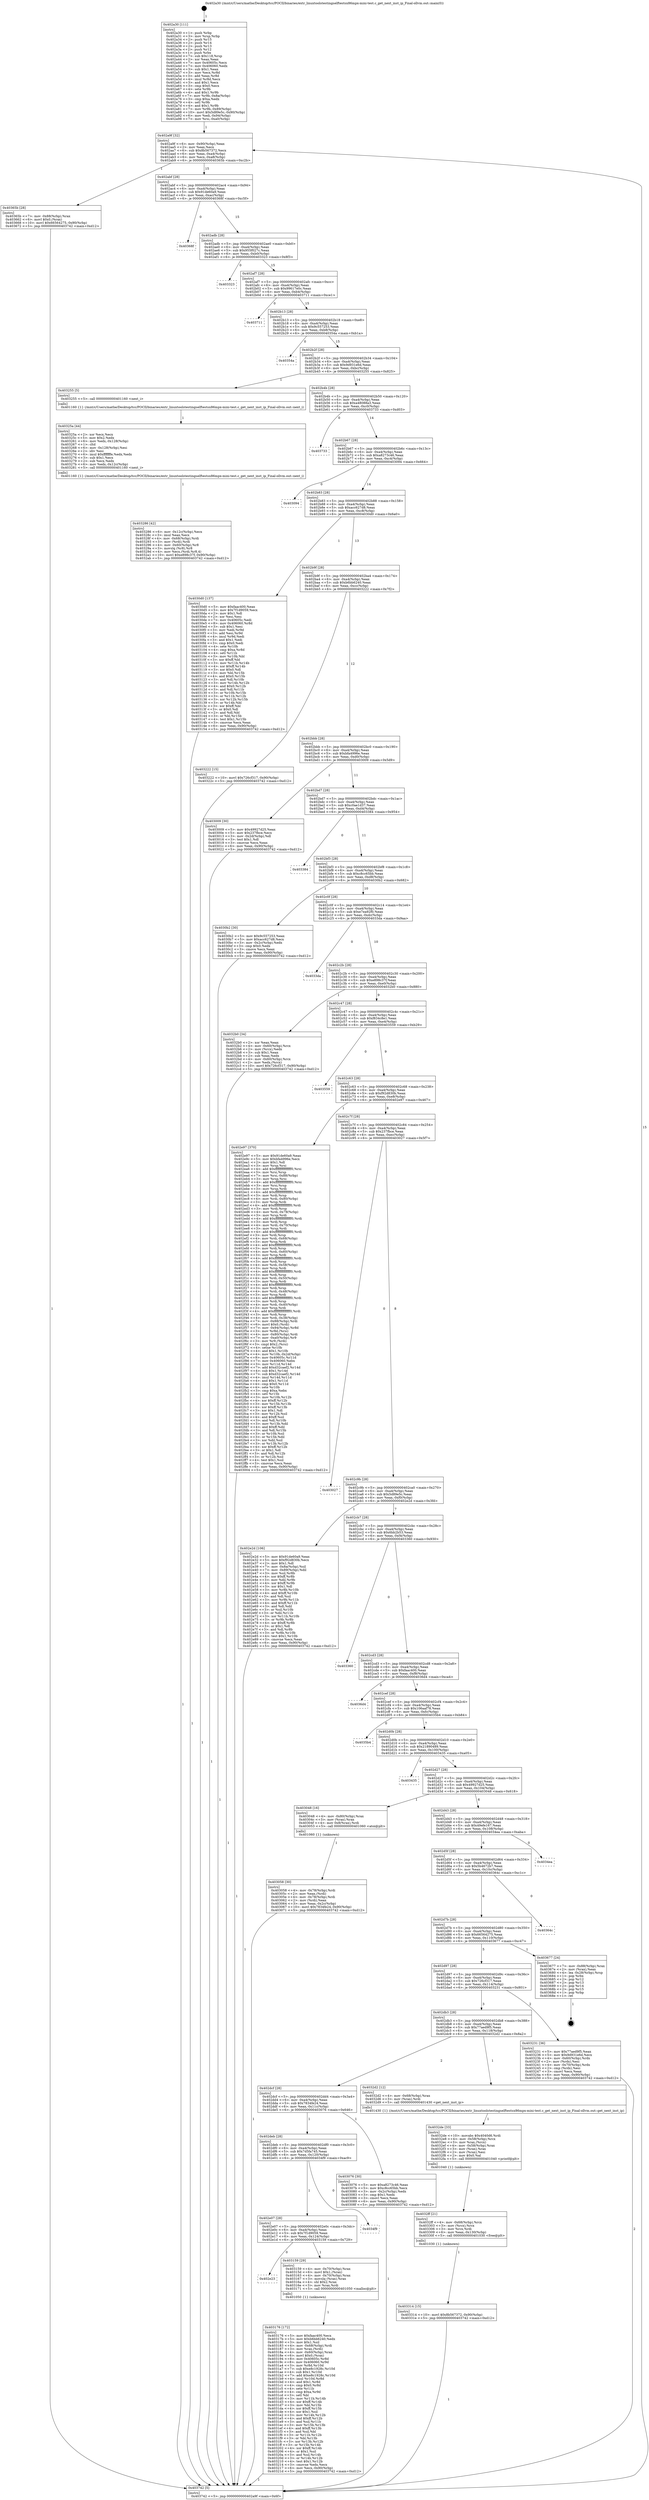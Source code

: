 digraph "0x402a30" {
  label = "0x402a30 (/mnt/c/Users/mathe/Desktop/tcc/POCII/binaries/extr_linuxtoolstestingselftestsx86mpx-mini-test.c_get_next_inst_ip_Final-ollvm.out::main(0))"
  labelloc = "t"
  node[shape=record]

  Entry [label="",width=0.3,height=0.3,shape=circle,fillcolor=black,style=filled]
  "0x402a9f" [label="{
     0x402a9f [32]\l
     | [instrs]\l
     &nbsp;&nbsp;0x402a9f \<+6\>: mov -0x90(%rbp),%eax\l
     &nbsp;&nbsp;0x402aa5 \<+2\>: mov %eax,%ecx\l
     &nbsp;&nbsp;0x402aa7 \<+6\>: sub $0x8b567372,%ecx\l
     &nbsp;&nbsp;0x402aad \<+6\>: mov %eax,-0xa4(%rbp)\l
     &nbsp;&nbsp;0x402ab3 \<+6\>: mov %ecx,-0xa8(%rbp)\l
     &nbsp;&nbsp;0x402ab9 \<+6\>: je 000000000040365b \<main+0xc2b\>\l
  }"]
  "0x40365b" [label="{
     0x40365b [28]\l
     | [instrs]\l
     &nbsp;&nbsp;0x40365b \<+7\>: mov -0x88(%rbp),%rax\l
     &nbsp;&nbsp;0x403662 \<+6\>: movl $0x0,(%rax)\l
     &nbsp;&nbsp;0x403668 \<+10\>: movl $0x66564275,-0x90(%rbp)\l
     &nbsp;&nbsp;0x403672 \<+5\>: jmp 0000000000403742 \<main+0xd12\>\l
  }"]
  "0x402abf" [label="{
     0x402abf [28]\l
     | [instrs]\l
     &nbsp;&nbsp;0x402abf \<+5\>: jmp 0000000000402ac4 \<main+0x94\>\l
     &nbsp;&nbsp;0x402ac4 \<+6\>: mov -0xa4(%rbp),%eax\l
     &nbsp;&nbsp;0x402aca \<+5\>: sub $0x91de60a9,%eax\l
     &nbsp;&nbsp;0x402acf \<+6\>: mov %eax,-0xac(%rbp)\l
     &nbsp;&nbsp;0x402ad5 \<+6\>: je 000000000040368f \<main+0xc5f\>\l
  }"]
  Exit [label="",width=0.3,height=0.3,shape=circle,fillcolor=black,style=filled,peripheries=2]
  "0x40368f" [label="{
     0x40368f\l
  }", style=dashed]
  "0x402adb" [label="{
     0x402adb [28]\l
     | [instrs]\l
     &nbsp;&nbsp;0x402adb \<+5\>: jmp 0000000000402ae0 \<main+0xb0\>\l
     &nbsp;&nbsp;0x402ae0 \<+6\>: mov -0xa4(%rbp),%eax\l
     &nbsp;&nbsp;0x402ae6 \<+5\>: sub $0x955f027c,%eax\l
     &nbsp;&nbsp;0x402aeb \<+6\>: mov %eax,-0xb0(%rbp)\l
     &nbsp;&nbsp;0x402af1 \<+6\>: je 0000000000403323 \<main+0x8f3\>\l
  }"]
  "0x403314" [label="{
     0x403314 [15]\l
     | [instrs]\l
     &nbsp;&nbsp;0x403314 \<+10\>: movl $0x8b567372,-0x90(%rbp)\l
     &nbsp;&nbsp;0x40331e \<+5\>: jmp 0000000000403742 \<main+0xd12\>\l
  }"]
  "0x403323" [label="{
     0x403323\l
  }", style=dashed]
  "0x402af7" [label="{
     0x402af7 [28]\l
     | [instrs]\l
     &nbsp;&nbsp;0x402af7 \<+5\>: jmp 0000000000402afc \<main+0xcc\>\l
     &nbsp;&nbsp;0x402afc \<+6\>: mov -0xa4(%rbp),%eax\l
     &nbsp;&nbsp;0x402b02 \<+5\>: sub $0x99617e0c,%eax\l
     &nbsp;&nbsp;0x402b07 \<+6\>: mov %eax,-0xb4(%rbp)\l
     &nbsp;&nbsp;0x402b0d \<+6\>: je 0000000000403711 \<main+0xce1\>\l
  }"]
  "0x4032ff" [label="{
     0x4032ff [21]\l
     | [instrs]\l
     &nbsp;&nbsp;0x4032ff \<+4\>: mov -0x68(%rbp),%rcx\l
     &nbsp;&nbsp;0x403303 \<+3\>: mov (%rcx),%rcx\l
     &nbsp;&nbsp;0x403306 \<+3\>: mov %rcx,%rdi\l
     &nbsp;&nbsp;0x403309 \<+6\>: mov %eax,-0x130(%rbp)\l
     &nbsp;&nbsp;0x40330f \<+5\>: call 0000000000401030 \<free@plt\>\l
     | [calls]\l
     &nbsp;&nbsp;0x401030 \{1\} (unknown)\l
  }"]
  "0x403711" [label="{
     0x403711\l
  }", style=dashed]
  "0x402b13" [label="{
     0x402b13 [28]\l
     | [instrs]\l
     &nbsp;&nbsp;0x402b13 \<+5\>: jmp 0000000000402b18 \<main+0xe8\>\l
     &nbsp;&nbsp;0x402b18 \<+6\>: mov -0xa4(%rbp),%eax\l
     &nbsp;&nbsp;0x402b1e \<+5\>: sub $0x9c557253,%eax\l
     &nbsp;&nbsp;0x402b23 \<+6\>: mov %eax,-0xb8(%rbp)\l
     &nbsp;&nbsp;0x402b29 \<+6\>: je 000000000040354a \<main+0xb1a\>\l
  }"]
  "0x4032de" [label="{
     0x4032de [33]\l
     | [instrs]\l
     &nbsp;&nbsp;0x4032de \<+10\>: movabs $0x4040d6,%rdi\l
     &nbsp;&nbsp;0x4032e8 \<+4\>: mov -0x58(%rbp),%rcx\l
     &nbsp;&nbsp;0x4032ec \<+3\>: mov %rax,(%rcx)\l
     &nbsp;&nbsp;0x4032ef \<+4\>: mov -0x58(%rbp),%rax\l
     &nbsp;&nbsp;0x4032f3 \<+3\>: mov (%rax),%rax\l
     &nbsp;&nbsp;0x4032f6 \<+2\>: mov (%rax),%esi\l
     &nbsp;&nbsp;0x4032f8 \<+2\>: mov $0x0,%al\l
     &nbsp;&nbsp;0x4032fa \<+5\>: call 0000000000401040 \<printf@plt\>\l
     | [calls]\l
     &nbsp;&nbsp;0x401040 \{1\} (unknown)\l
  }"]
  "0x40354a" [label="{
     0x40354a\l
  }", style=dashed]
  "0x402b2f" [label="{
     0x402b2f [28]\l
     | [instrs]\l
     &nbsp;&nbsp;0x402b2f \<+5\>: jmp 0000000000402b34 \<main+0x104\>\l
     &nbsp;&nbsp;0x402b34 \<+6\>: mov -0xa4(%rbp),%eax\l
     &nbsp;&nbsp;0x402b3a \<+5\>: sub $0x9d931e6d,%eax\l
     &nbsp;&nbsp;0x402b3f \<+6\>: mov %eax,-0xbc(%rbp)\l
     &nbsp;&nbsp;0x402b45 \<+6\>: je 0000000000403255 \<main+0x825\>\l
  }"]
  "0x403286" [label="{
     0x403286 [42]\l
     | [instrs]\l
     &nbsp;&nbsp;0x403286 \<+6\>: mov -0x12c(%rbp),%ecx\l
     &nbsp;&nbsp;0x40328c \<+3\>: imul %eax,%ecx\l
     &nbsp;&nbsp;0x40328f \<+4\>: mov -0x68(%rbp),%rdi\l
     &nbsp;&nbsp;0x403293 \<+3\>: mov (%rdi),%rdi\l
     &nbsp;&nbsp;0x403296 \<+4\>: mov -0x60(%rbp),%r8\l
     &nbsp;&nbsp;0x40329a \<+3\>: movslq (%r8),%r8\l
     &nbsp;&nbsp;0x40329d \<+4\>: mov %ecx,(%rdi,%r8,4)\l
     &nbsp;&nbsp;0x4032a1 \<+10\>: movl $0xe898c37f,-0x90(%rbp)\l
     &nbsp;&nbsp;0x4032ab \<+5\>: jmp 0000000000403742 \<main+0xd12\>\l
  }"]
  "0x403255" [label="{
     0x403255 [5]\l
     | [instrs]\l
     &nbsp;&nbsp;0x403255 \<+5\>: call 0000000000401160 \<next_i\>\l
     | [calls]\l
     &nbsp;&nbsp;0x401160 \{1\} (/mnt/c/Users/mathe/Desktop/tcc/POCII/binaries/extr_linuxtoolstestingselftestsx86mpx-mini-test.c_get_next_inst_ip_Final-ollvm.out::next_i)\l
  }"]
  "0x402b4b" [label="{
     0x402b4b [28]\l
     | [instrs]\l
     &nbsp;&nbsp;0x402b4b \<+5\>: jmp 0000000000402b50 \<main+0x120\>\l
     &nbsp;&nbsp;0x402b50 \<+6\>: mov -0xa4(%rbp),%eax\l
     &nbsp;&nbsp;0x402b56 \<+5\>: sub $0xa48088a3,%eax\l
     &nbsp;&nbsp;0x402b5b \<+6\>: mov %eax,-0xc0(%rbp)\l
     &nbsp;&nbsp;0x402b61 \<+6\>: je 0000000000403733 \<main+0xd03\>\l
  }"]
  "0x40325a" [label="{
     0x40325a [44]\l
     | [instrs]\l
     &nbsp;&nbsp;0x40325a \<+2\>: xor %ecx,%ecx\l
     &nbsp;&nbsp;0x40325c \<+5\>: mov $0x2,%edx\l
     &nbsp;&nbsp;0x403261 \<+6\>: mov %edx,-0x128(%rbp)\l
     &nbsp;&nbsp;0x403267 \<+1\>: cltd\l
     &nbsp;&nbsp;0x403268 \<+6\>: mov -0x128(%rbp),%esi\l
     &nbsp;&nbsp;0x40326e \<+2\>: idiv %esi\l
     &nbsp;&nbsp;0x403270 \<+6\>: imul $0xfffffffe,%edx,%edx\l
     &nbsp;&nbsp;0x403276 \<+3\>: sub $0x1,%ecx\l
     &nbsp;&nbsp;0x403279 \<+2\>: sub %ecx,%edx\l
     &nbsp;&nbsp;0x40327b \<+6\>: mov %edx,-0x12c(%rbp)\l
     &nbsp;&nbsp;0x403281 \<+5\>: call 0000000000401160 \<next_i\>\l
     | [calls]\l
     &nbsp;&nbsp;0x401160 \{1\} (/mnt/c/Users/mathe/Desktop/tcc/POCII/binaries/extr_linuxtoolstestingselftestsx86mpx-mini-test.c_get_next_inst_ip_Final-ollvm.out::next_i)\l
  }"]
  "0x403733" [label="{
     0x403733\l
  }", style=dashed]
  "0x402b67" [label="{
     0x402b67 [28]\l
     | [instrs]\l
     &nbsp;&nbsp;0x402b67 \<+5\>: jmp 0000000000402b6c \<main+0x13c\>\l
     &nbsp;&nbsp;0x402b6c \<+6\>: mov -0xa4(%rbp),%eax\l
     &nbsp;&nbsp;0x402b72 \<+5\>: sub $0xa8273c46,%eax\l
     &nbsp;&nbsp;0x402b77 \<+6\>: mov %eax,-0xc4(%rbp)\l
     &nbsp;&nbsp;0x402b7d \<+6\>: je 0000000000403094 \<main+0x664\>\l
  }"]
  "0x403176" [label="{
     0x403176 [172]\l
     | [instrs]\l
     &nbsp;&nbsp;0x403176 \<+5\>: mov $0xfaac400,%ecx\l
     &nbsp;&nbsp;0x40317b \<+5\>: mov $0xb6bb6240,%edx\l
     &nbsp;&nbsp;0x403180 \<+3\>: mov $0x1,%sil\l
     &nbsp;&nbsp;0x403183 \<+4\>: mov -0x68(%rbp),%rdi\l
     &nbsp;&nbsp;0x403187 \<+3\>: mov %rax,(%rdi)\l
     &nbsp;&nbsp;0x40318a \<+4\>: mov -0x60(%rbp),%rax\l
     &nbsp;&nbsp;0x40318e \<+6\>: movl $0x0,(%rax)\l
     &nbsp;&nbsp;0x403194 \<+8\>: mov 0x40605c,%r8d\l
     &nbsp;&nbsp;0x40319c \<+8\>: mov 0x406060,%r9d\l
     &nbsp;&nbsp;0x4031a4 \<+3\>: mov %r8d,%r10d\l
     &nbsp;&nbsp;0x4031a7 \<+7\>: sub $0xe8c1928c,%r10d\l
     &nbsp;&nbsp;0x4031ae \<+4\>: sub $0x1,%r10d\l
     &nbsp;&nbsp;0x4031b2 \<+7\>: add $0xe8c1928c,%r10d\l
     &nbsp;&nbsp;0x4031b9 \<+4\>: imul %r10d,%r8d\l
     &nbsp;&nbsp;0x4031bd \<+4\>: and $0x1,%r8d\l
     &nbsp;&nbsp;0x4031c1 \<+4\>: cmp $0x0,%r8d\l
     &nbsp;&nbsp;0x4031c5 \<+4\>: sete %r11b\l
     &nbsp;&nbsp;0x4031c9 \<+4\>: cmp $0xa,%r9d\l
     &nbsp;&nbsp;0x4031cd \<+3\>: setl %bl\l
     &nbsp;&nbsp;0x4031d0 \<+3\>: mov %r11b,%r14b\l
     &nbsp;&nbsp;0x4031d3 \<+4\>: xor $0xff,%r14b\l
     &nbsp;&nbsp;0x4031d7 \<+3\>: mov %bl,%r15b\l
     &nbsp;&nbsp;0x4031da \<+4\>: xor $0xff,%r15b\l
     &nbsp;&nbsp;0x4031de \<+4\>: xor $0x1,%sil\l
     &nbsp;&nbsp;0x4031e2 \<+3\>: mov %r14b,%r12b\l
     &nbsp;&nbsp;0x4031e5 \<+4\>: and $0xff,%r12b\l
     &nbsp;&nbsp;0x4031e9 \<+3\>: and %sil,%r11b\l
     &nbsp;&nbsp;0x4031ec \<+3\>: mov %r15b,%r13b\l
     &nbsp;&nbsp;0x4031ef \<+4\>: and $0xff,%r13b\l
     &nbsp;&nbsp;0x4031f3 \<+3\>: and %sil,%bl\l
     &nbsp;&nbsp;0x4031f6 \<+3\>: or %r11b,%r12b\l
     &nbsp;&nbsp;0x4031f9 \<+3\>: or %bl,%r13b\l
     &nbsp;&nbsp;0x4031fc \<+3\>: xor %r13b,%r12b\l
     &nbsp;&nbsp;0x4031ff \<+3\>: or %r15b,%r14b\l
     &nbsp;&nbsp;0x403202 \<+4\>: xor $0xff,%r14b\l
     &nbsp;&nbsp;0x403206 \<+4\>: or $0x1,%sil\l
     &nbsp;&nbsp;0x40320a \<+3\>: and %sil,%r14b\l
     &nbsp;&nbsp;0x40320d \<+3\>: or %r14b,%r12b\l
     &nbsp;&nbsp;0x403210 \<+4\>: test $0x1,%r12b\l
     &nbsp;&nbsp;0x403214 \<+3\>: cmovne %edx,%ecx\l
     &nbsp;&nbsp;0x403217 \<+6\>: mov %ecx,-0x90(%rbp)\l
     &nbsp;&nbsp;0x40321d \<+5\>: jmp 0000000000403742 \<main+0xd12\>\l
  }"]
  "0x403094" [label="{
     0x403094\l
  }", style=dashed]
  "0x402b83" [label="{
     0x402b83 [28]\l
     | [instrs]\l
     &nbsp;&nbsp;0x402b83 \<+5\>: jmp 0000000000402b88 \<main+0x158\>\l
     &nbsp;&nbsp;0x402b88 \<+6\>: mov -0xa4(%rbp),%eax\l
     &nbsp;&nbsp;0x402b8e \<+5\>: sub $0xacc627d8,%eax\l
     &nbsp;&nbsp;0x402b93 \<+6\>: mov %eax,-0xc8(%rbp)\l
     &nbsp;&nbsp;0x402b99 \<+6\>: je 00000000004030d0 \<main+0x6a0\>\l
  }"]
  "0x402e23" [label="{
     0x402e23\l
  }", style=dashed]
  "0x4030d0" [label="{
     0x4030d0 [137]\l
     | [instrs]\l
     &nbsp;&nbsp;0x4030d0 \<+5\>: mov $0xfaac400,%eax\l
     &nbsp;&nbsp;0x4030d5 \<+5\>: mov $0x7f1d9059,%ecx\l
     &nbsp;&nbsp;0x4030da \<+2\>: mov $0x1,%dl\l
     &nbsp;&nbsp;0x4030dc \<+2\>: xor %esi,%esi\l
     &nbsp;&nbsp;0x4030de \<+7\>: mov 0x40605c,%edi\l
     &nbsp;&nbsp;0x4030e5 \<+8\>: mov 0x406060,%r8d\l
     &nbsp;&nbsp;0x4030ed \<+3\>: sub $0x1,%esi\l
     &nbsp;&nbsp;0x4030f0 \<+3\>: mov %edi,%r9d\l
     &nbsp;&nbsp;0x4030f3 \<+3\>: add %esi,%r9d\l
     &nbsp;&nbsp;0x4030f6 \<+4\>: imul %r9d,%edi\l
     &nbsp;&nbsp;0x4030fa \<+3\>: and $0x1,%edi\l
     &nbsp;&nbsp;0x4030fd \<+3\>: cmp $0x0,%edi\l
     &nbsp;&nbsp;0x403100 \<+4\>: sete %r10b\l
     &nbsp;&nbsp;0x403104 \<+4\>: cmp $0xa,%r8d\l
     &nbsp;&nbsp;0x403108 \<+4\>: setl %r11b\l
     &nbsp;&nbsp;0x40310c \<+3\>: mov %r10b,%bl\l
     &nbsp;&nbsp;0x40310f \<+3\>: xor $0xff,%bl\l
     &nbsp;&nbsp;0x403112 \<+3\>: mov %r11b,%r14b\l
     &nbsp;&nbsp;0x403115 \<+4\>: xor $0xff,%r14b\l
     &nbsp;&nbsp;0x403119 \<+3\>: xor $0x0,%dl\l
     &nbsp;&nbsp;0x40311c \<+3\>: mov %bl,%r15b\l
     &nbsp;&nbsp;0x40311f \<+4\>: and $0x0,%r15b\l
     &nbsp;&nbsp;0x403123 \<+3\>: and %dl,%r10b\l
     &nbsp;&nbsp;0x403126 \<+3\>: mov %r14b,%r12b\l
     &nbsp;&nbsp;0x403129 \<+4\>: and $0x0,%r12b\l
     &nbsp;&nbsp;0x40312d \<+3\>: and %dl,%r11b\l
     &nbsp;&nbsp;0x403130 \<+3\>: or %r10b,%r15b\l
     &nbsp;&nbsp;0x403133 \<+3\>: or %r11b,%r12b\l
     &nbsp;&nbsp;0x403136 \<+3\>: xor %r12b,%r15b\l
     &nbsp;&nbsp;0x403139 \<+3\>: or %r14b,%bl\l
     &nbsp;&nbsp;0x40313c \<+3\>: xor $0xff,%bl\l
     &nbsp;&nbsp;0x40313f \<+3\>: or $0x0,%dl\l
     &nbsp;&nbsp;0x403142 \<+2\>: and %dl,%bl\l
     &nbsp;&nbsp;0x403144 \<+3\>: or %bl,%r15b\l
     &nbsp;&nbsp;0x403147 \<+4\>: test $0x1,%r15b\l
     &nbsp;&nbsp;0x40314b \<+3\>: cmovne %ecx,%eax\l
     &nbsp;&nbsp;0x40314e \<+6\>: mov %eax,-0x90(%rbp)\l
     &nbsp;&nbsp;0x403154 \<+5\>: jmp 0000000000403742 \<main+0xd12\>\l
  }"]
  "0x402b9f" [label="{
     0x402b9f [28]\l
     | [instrs]\l
     &nbsp;&nbsp;0x402b9f \<+5\>: jmp 0000000000402ba4 \<main+0x174\>\l
     &nbsp;&nbsp;0x402ba4 \<+6\>: mov -0xa4(%rbp),%eax\l
     &nbsp;&nbsp;0x402baa \<+5\>: sub $0xb6bb6240,%eax\l
     &nbsp;&nbsp;0x402baf \<+6\>: mov %eax,-0xcc(%rbp)\l
     &nbsp;&nbsp;0x402bb5 \<+6\>: je 0000000000403222 \<main+0x7f2\>\l
  }"]
  "0x403159" [label="{
     0x403159 [29]\l
     | [instrs]\l
     &nbsp;&nbsp;0x403159 \<+4\>: mov -0x70(%rbp),%rax\l
     &nbsp;&nbsp;0x40315d \<+6\>: movl $0x1,(%rax)\l
     &nbsp;&nbsp;0x403163 \<+4\>: mov -0x70(%rbp),%rax\l
     &nbsp;&nbsp;0x403167 \<+3\>: movslq (%rax),%rax\l
     &nbsp;&nbsp;0x40316a \<+4\>: shl $0x2,%rax\l
     &nbsp;&nbsp;0x40316e \<+3\>: mov %rax,%rdi\l
     &nbsp;&nbsp;0x403171 \<+5\>: call 0000000000401050 \<malloc@plt\>\l
     | [calls]\l
     &nbsp;&nbsp;0x401050 \{1\} (unknown)\l
  }"]
  "0x403222" [label="{
     0x403222 [15]\l
     | [instrs]\l
     &nbsp;&nbsp;0x403222 \<+10\>: movl $0x726cf317,-0x90(%rbp)\l
     &nbsp;&nbsp;0x40322c \<+5\>: jmp 0000000000403742 \<main+0xd12\>\l
  }"]
  "0x402bbb" [label="{
     0x402bbb [28]\l
     | [instrs]\l
     &nbsp;&nbsp;0x402bbb \<+5\>: jmp 0000000000402bc0 \<main+0x190\>\l
     &nbsp;&nbsp;0x402bc0 \<+6\>: mov -0xa4(%rbp),%eax\l
     &nbsp;&nbsp;0x402bc6 \<+5\>: sub $0xbfa4996e,%eax\l
     &nbsp;&nbsp;0x402bcb \<+6\>: mov %eax,-0xd0(%rbp)\l
     &nbsp;&nbsp;0x402bd1 \<+6\>: je 0000000000403009 \<main+0x5d9\>\l
  }"]
  "0x402e07" [label="{
     0x402e07 [28]\l
     | [instrs]\l
     &nbsp;&nbsp;0x402e07 \<+5\>: jmp 0000000000402e0c \<main+0x3dc\>\l
     &nbsp;&nbsp;0x402e0c \<+6\>: mov -0xa4(%rbp),%eax\l
     &nbsp;&nbsp;0x402e12 \<+5\>: sub $0x7f1d9059,%eax\l
     &nbsp;&nbsp;0x402e17 \<+6\>: mov %eax,-0x124(%rbp)\l
     &nbsp;&nbsp;0x402e1d \<+6\>: je 0000000000403159 \<main+0x729\>\l
  }"]
  "0x403009" [label="{
     0x403009 [30]\l
     | [instrs]\l
     &nbsp;&nbsp;0x403009 \<+5\>: mov $0x49927d25,%eax\l
     &nbsp;&nbsp;0x40300e \<+5\>: mov $0x237fbce,%ecx\l
     &nbsp;&nbsp;0x403013 \<+3\>: mov -0x2d(%rbp),%dl\l
     &nbsp;&nbsp;0x403016 \<+3\>: test $0x1,%dl\l
     &nbsp;&nbsp;0x403019 \<+3\>: cmovne %ecx,%eax\l
     &nbsp;&nbsp;0x40301c \<+6\>: mov %eax,-0x90(%rbp)\l
     &nbsp;&nbsp;0x403022 \<+5\>: jmp 0000000000403742 \<main+0xd12\>\l
  }"]
  "0x402bd7" [label="{
     0x402bd7 [28]\l
     | [instrs]\l
     &nbsp;&nbsp;0x402bd7 \<+5\>: jmp 0000000000402bdc \<main+0x1ac\>\l
     &nbsp;&nbsp;0x402bdc \<+6\>: mov -0xa4(%rbp),%eax\l
     &nbsp;&nbsp;0x402be2 \<+5\>: sub $0xc0ae1d37,%eax\l
     &nbsp;&nbsp;0x402be7 \<+6\>: mov %eax,-0xd4(%rbp)\l
     &nbsp;&nbsp;0x402bed \<+6\>: je 0000000000403384 \<main+0x954\>\l
  }"]
  "0x4034f9" [label="{
     0x4034f9\l
  }", style=dashed]
  "0x403384" [label="{
     0x403384\l
  }", style=dashed]
  "0x402bf3" [label="{
     0x402bf3 [28]\l
     | [instrs]\l
     &nbsp;&nbsp;0x402bf3 \<+5\>: jmp 0000000000402bf8 \<main+0x1c8\>\l
     &nbsp;&nbsp;0x402bf8 \<+6\>: mov -0xa4(%rbp),%eax\l
     &nbsp;&nbsp;0x402bfe \<+5\>: sub $0xc8cc65bb,%eax\l
     &nbsp;&nbsp;0x402c03 \<+6\>: mov %eax,-0xd8(%rbp)\l
     &nbsp;&nbsp;0x402c09 \<+6\>: je 00000000004030b2 \<main+0x682\>\l
  }"]
  "0x402deb" [label="{
     0x402deb [28]\l
     | [instrs]\l
     &nbsp;&nbsp;0x402deb \<+5\>: jmp 0000000000402df0 \<main+0x3c0\>\l
     &nbsp;&nbsp;0x402df0 \<+6\>: mov -0xa4(%rbp),%eax\l
     &nbsp;&nbsp;0x402df6 \<+5\>: sub $0x7d5fa745,%eax\l
     &nbsp;&nbsp;0x402dfb \<+6\>: mov %eax,-0x120(%rbp)\l
     &nbsp;&nbsp;0x402e01 \<+6\>: je 00000000004034f9 \<main+0xac9\>\l
  }"]
  "0x4030b2" [label="{
     0x4030b2 [30]\l
     | [instrs]\l
     &nbsp;&nbsp;0x4030b2 \<+5\>: mov $0x9c557253,%eax\l
     &nbsp;&nbsp;0x4030b7 \<+5\>: mov $0xacc627d8,%ecx\l
     &nbsp;&nbsp;0x4030bc \<+3\>: mov -0x2c(%rbp),%edx\l
     &nbsp;&nbsp;0x4030bf \<+3\>: cmp $0x0,%edx\l
     &nbsp;&nbsp;0x4030c2 \<+3\>: cmove %ecx,%eax\l
     &nbsp;&nbsp;0x4030c5 \<+6\>: mov %eax,-0x90(%rbp)\l
     &nbsp;&nbsp;0x4030cb \<+5\>: jmp 0000000000403742 \<main+0xd12\>\l
  }"]
  "0x402c0f" [label="{
     0x402c0f [28]\l
     | [instrs]\l
     &nbsp;&nbsp;0x402c0f \<+5\>: jmp 0000000000402c14 \<main+0x1e4\>\l
     &nbsp;&nbsp;0x402c14 \<+6\>: mov -0xa4(%rbp),%eax\l
     &nbsp;&nbsp;0x402c1a \<+5\>: sub $0xe7ea92f0,%eax\l
     &nbsp;&nbsp;0x402c1f \<+6\>: mov %eax,-0xdc(%rbp)\l
     &nbsp;&nbsp;0x402c25 \<+6\>: je 00000000004033da \<main+0x9aa\>\l
  }"]
  "0x403076" [label="{
     0x403076 [30]\l
     | [instrs]\l
     &nbsp;&nbsp;0x403076 \<+5\>: mov $0xa8273c46,%eax\l
     &nbsp;&nbsp;0x40307b \<+5\>: mov $0xc8cc65bb,%ecx\l
     &nbsp;&nbsp;0x403080 \<+3\>: mov -0x2c(%rbp),%edx\l
     &nbsp;&nbsp;0x403083 \<+3\>: cmp $0x1,%edx\l
     &nbsp;&nbsp;0x403086 \<+3\>: cmovl %ecx,%eax\l
     &nbsp;&nbsp;0x403089 \<+6\>: mov %eax,-0x90(%rbp)\l
     &nbsp;&nbsp;0x40308f \<+5\>: jmp 0000000000403742 \<main+0xd12\>\l
  }"]
  "0x4033da" [label="{
     0x4033da\l
  }", style=dashed]
  "0x402c2b" [label="{
     0x402c2b [28]\l
     | [instrs]\l
     &nbsp;&nbsp;0x402c2b \<+5\>: jmp 0000000000402c30 \<main+0x200\>\l
     &nbsp;&nbsp;0x402c30 \<+6\>: mov -0xa4(%rbp),%eax\l
     &nbsp;&nbsp;0x402c36 \<+5\>: sub $0xe898c37f,%eax\l
     &nbsp;&nbsp;0x402c3b \<+6\>: mov %eax,-0xe0(%rbp)\l
     &nbsp;&nbsp;0x402c41 \<+6\>: je 00000000004032b0 \<main+0x880\>\l
  }"]
  "0x402dcf" [label="{
     0x402dcf [28]\l
     | [instrs]\l
     &nbsp;&nbsp;0x402dcf \<+5\>: jmp 0000000000402dd4 \<main+0x3a4\>\l
     &nbsp;&nbsp;0x402dd4 \<+6\>: mov -0xa4(%rbp),%eax\l
     &nbsp;&nbsp;0x402dda \<+5\>: sub $0x7834fe24,%eax\l
     &nbsp;&nbsp;0x402ddf \<+6\>: mov %eax,-0x11c(%rbp)\l
     &nbsp;&nbsp;0x402de5 \<+6\>: je 0000000000403076 \<main+0x646\>\l
  }"]
  "0x4032b0" [label="{
     0x4032b0 [34]\l
     | [instrs]\l
     &nbsp;&nbsp;0x4032b0 \<+2\>: xor %eax,%eax\l
     &nbsp;&nbsp;0x4032b2 \<+4\>: mov -0x60(%rbp),%rcx\l
     &nbsp;&nbsp;0x4032b6 \<+2\>: mov (%rcx),%edx\l
     &nbsp;&nbsp;0x4032b8 \<+3\>: sub $0x1,%eax\l
     &nbsp;&nbsp;0x4032bb \<+2\>: sub %eax,%edx\l
     &nbsp;&nbsp;0x4032bd \<+4\>: mov -0x60(%rbp),%rcx\l
     &nbsp;&nbsp;0x4032c1 \<+2\>: mov %edx,(%rcx)\l
     &nbsp;&nbsp;0x4032c3 \<+10\>: movl $0x726cf317,-0x90(%rbp)\l
     &nbsp;&nbsp;0x4032cd \<+5\>: jmp 0000000000403742 \<main+0xd12\>\l
  }"]
  "0x402c47" [label="{
     0x402c47 [28]\l
     | [instrs]\l
     &nbsp;&nbsp;0x402c47 \<+5\>: jmp 0000000000402c4c \<main+0x21c\>\l
     &nbsp;&nbsp;0x402c4c \<+6\>: mov -0xa4(%rbp),%eax\l
     &nbsp;&nbsp;0x402c52 \<+5\>: sub $0xf834c8e1,%eax\l
     &nbsp;&nbsp;0x402c57 \<+6\>: mov %eax,-0xe4(%rbp)\l
     &nbsp;&nbsp;0x402c5d \<+6\>: je 0000000000403559 \<main+0xb29\>\l
  }"]
  "0x4032d2" [label="{
     0x4032d2 [12]\l
     | [instrs]\l
     &nbsp;&nbsp;0x4032d2 \<+4\>: mov -0x68(%rbp),%rax\l
     &nbsp;&nbsp;0x4032d6 \<+3\>: mov (%rax),%rdi\l
     &nbsp;&nbsp;0x4032d9 \<+5\>: call 0000000000401430 \<get_next_inst_ip\>\l
     | [calls]\l
     &nbsp;&nbsp;0x401430 \{1\} (/mnt/c/Users/mathe/Desktop/tcc/POCII/binaries/extr_linuxtoolstestingselftestsx86mpx-mini-test.c_get_next_inst_ip_Final-ollvm.out::get_next_inst_ip)\l
  }"]
  "0x403559" [label="{
     0x403559\l
  }", style=dashed]
  "0x402c63" [label="{
     0x402c63 [28]\l
     | [instrs]\l
     &nbsp;&nbsp;0x402c63 \<+5\>: jmp 0000000000402c68 \<main+0x238\>\l
     &nbsp;&nbsp;0x402c68 \<+6\>: mov -0xa4(%rbp),%eax\l
     &nbsp;&nbsp;0x402c6e \<+5\>: sub $0xf92d830b,%eax\l
     &nbsp;&nbsp;0x402c73 \<+6\>: mov %eax,-0xe8(%rbp)\l
     &nbsp;&nbsp;0x402c79 \<+6\>: je 0000000000402e97 \<main+0x467\>\l
  }"]
  "0x402db3" [label="{
     0x402db3 [28]\l
     | [instrs]\l
     &nbsp;&nbsp;0x402db3 \<+5\>: jmp 0000000000402db8 \<main+0x388\>\l
     &nbsp;&nbsp;0x402db8 \<+6\>: mov -0xa4(%rbp),%eax\l
     &nbsp;&nbsp;0x402dbe \<+5\>: sub $0x77aed9f5,%eax\l
     &nbsp;&nbsp;0x402dc3 \<+6\>: mov %eax,-0x118(%rbp)\l
     &nbsp;&nbsp;0x402dc9 \<+6\>: je 00000000004032d2 \<main+0x8a2\>\l
  }"]
  "0x402e97" [label="{
     0x402e97 [370]\l
     | [instrs]\l
     &nbsp;&nbsp;0x402e97 \<+5\>: mov $0x91de60a9,%eax\l
     &nbsp;&nbsp;0x402e9c \<+5\>: mov $0xbfa4996e,%ecx\l
     &nbsp;&nbsp;0x402ea1 \<+2\>: mov $0x1,%dl\l
     &nbsp;&nbsp;0x402ea3 \<+3\>: mov %rsp,%rsi\l
     &nbsp;&nbsp;0x402ea6 \<+4\>: add $0xfffffffffffffff0,%rsi\l
     &nbsp;&nbsp;0x402eaa \<+3\>: mov %rsi,%rsp\l
     &nbsp;&nbsp;0x402ead \<+7\>: mov %rsi,-0x88(%rbp)\l
     &nbsp;&nbsp;0x402eb4 \<+3\>: mov %rsp,%rsi\l
     &nbsp;&nbsp;0x402eb7 \<+4\>: add $0xfffffffffffffff0,%rsi\l
     &nbsp;&nbsp;0x402ebb \<+3\>: mov %rsi,%rsp\l
     &nbsp;&nbsp;0x402ebe \<+3\>: mov %rsp,%rdi\l
     &nbsp;&nbsp;0x402ec1 \<+4\>: add $0xfffffffffffffff0,%rdi\l
     &nbsp;&nbsp;0x402ec5 \<+3\>: mov %rdi,%rsp\l
     &nbsp;&nbsp;0x402ec8 \<+4\>: mov %rdi,-0x80(%rbp)\l
     &nbsp;&nbsp;0x402ecc \<+3\>: mov %rsp,%rdi\l
     &nbsp;&nbsp;0x402ecf \<+4\>: add $0xfffffffffffffff0,%rdi\l
     &nbsp;&nbsp;0x402ed3 \<+3\>: mov %rdi,%rsp\l
     &nbsp;&nbsp;0x402ed6 \<+4\>: mov %rdi,-0x78(%rbp)\l
     &nbsp;&nbsp;0x402eda \<+3\>: mov %rsp,%rdi\l
     &nbsp;&nbsp;0x402edd \<+4\>: add $0xfffffffffffffff0,%rdi\l
     &nbsp;&nbsp;0x402ee1 \<+3\>: mov %rdi,%rsp\l
     &nbsp;&nbsp;0x402ee4 \<+4\>: mov %rdi,-0x70(%rbp)\l
     &nbsp;&nbsp;0x402ee8 \<+3\>: mov %rsp,%rdi\l
     &nbsp;&nbsp;0x402eeb \<+4\>: add $0xfffffffffffffff0,%rdi\l
     &nbsp;&nbsp;0x402eef \<+3\>: mov %rdi,%rsp\l
     &nbsp;&nbsp;0x402ef2 \<+4\>: mov %rdi,-0x68(%rbp)\l
     &nbsp;&nbsp;0x402ef6 \<+3\>: mov %rsp,%rdi\l
     &nbsp;&nbsp;0x402ef9 \<+4\>: add $0xfffffffffffffff0,%rdi\l
     &nbsp;&nbsp;0x402efd \<+3\>: mov %rdi,%rsp\l
     &nbsp;&nbsp;0x402f00 \<+4\>: mov %rdi,-0x60(%rbp)\l
     &nbsp;&nbsp;0x402f04 \<+3\>: mov %rsp,%rdi\l
     &nbsp;&nbsp;0x402f07 \<+4\>: add $0xfffffffffffffff0,%rdi\l
     &nbsp;&nbsp;0x402f0b \<+3\>: mov %rdi,%rsp\l
     &nbsp;&nbsp;0x402f0e \<+4\>: mov %rdi,-0x58(%rbp)\l
     &nbsp;&nbsp;0x402f12 \<+3\>: mov %rsp,%rdi\l
     &nbsp;&nbsp;0x402f15 \<+4\>: add $0xfffffffffffffff0,%rdi\l
     &nbsp;&nbsp;0x402f19 \<+3\>: mov %rdi,%rsp\l
     &nbsp;&nbsp;0x402f1c \<+4\>: mov %rdi,-0x50(%rbp)\l
     &nbsp;&nbsp;0x402f20 \<+3\>: mov %rsp,%rdi\l
     &nbsp;&nbsp;0x402f23 \<+4\>: add $0xfffffffffffffff0,%rdi\l
     &nbsp;&nbsp;0x402f27 \<+3\>: mov %rdi,%rsp\l
     &nbsp;&nbsp;0x402f2a \<+4\>: mov %rdi,-0x48(%rbp)\l
     &nbsp;&nbsp;0x402f2e \<+3\>: mov %rsp,%rdi\l
     &nbsp;&nbsp;0x402f31 \<+4\>: add $0xfffffffffffffff0,%rdi\l
     &nbsp;&nbsp;0x402f35 \<+3\>: mov %rdi,%rsp\l
     &nbsp;&nbsp;0x402f38 \<+4\>: mov %rdi,-0x40(%rbp)\l
     &nbsp;&nbsp;0x402f3c \<+3\>: mov %rsp,%rdi\l
     &nbsp;&nbsp;0x402f3f \<+4\>: add $0xfffffffffffffff0,%rdi\l
     &nbsp;&nbsp;0x402f43 \<+3\>: mov %rdi,%rsp\l
     &nbsp;&nbsp;0x402f46 \<+4\>: mov %rdi,-0x38(%rbp)\l
     &nbsp;&nbsp;0x402f4a \<+7\>: mov -0x88(%rbp),%rdi\l
     &nbsp;&nbsp;0x402f51 \<+6\>: movl $0x0,(%rdi)\l
     &nbsp;&nbsp;0x402f57 \<+7\>: mov -0x94(%rbp),%r8d\l
     &nbsp;&nbsp;0x402f5e \<+3\>: mov %r8d,(%rsi)\l
     &nbsp;&nbsp;0x402f61 \<+4\>: mov -0x80(%rbp),%rdi\l
     &nbsp;&nbsp;0x402f65 \<+7\>: mov -0xa0(%rbp),%r9\l
     &nbsp;&nbsp;0x402f6c \<+3\>: mov %r9,(%rdi)\l
     &nbsp;&nbsp;0x402f6f \<+3\>: cmpl $0x2,(%rsi)\l
     &nbsp;&nbsp;0x402f72 \<+4\>: setne %r10b\l
     &nbsp;&nbsp;0x402f76 \<+4\>: and $0x1,%r10b\l
     &nbsp;&nbsp;0x402f7a \<+4\>: mov %r10b,-0x2d(%rbp)\l
     &nbsp;&nbsp;0x402f7e \<+8\>: mov 0x40605c,%r11d\l
     &nbsp;&nbsp;0x402f86 \<+7\>: mov 0x406060,%ebx\l
     &nbsp;&nbsp;0x402f8d \<+3\>: mov %r11d,%r14d\l
     &nbsp;&nbsp;0x402f90 \<+7\>: add $0xd32caef2,%r14d\l
     &nbsp;&nbsp;0x402f97 \<+4\>: sub $0x1,%r14d\l
     &nbsp;&nbsp;0x402f9b \<+7\>: sub $0xd32caef2,%r14d\l
     &nbsp;&nbsp;0x402fa2 \<+4\>: imul %r14d,%r11d\l
     &nbsp;&nbsp;0x402fa6 \<+4\>: and $0x1,%r11d\l
     &nbsp;&nbsp;0x402faa \<+4\>: cmp $0x0,%r11d\l
     &nbsp;&nbsp;0x402fae \<+4\>: sete %r10b\l
     &nbsp;&nbsp;0x402fb2 \<+3\>: cmp $0xa,%ebx\l
     &nbsp;&nbsp;0x402fb5 \<+4\>: setl %r15b\l
     &nbsp;&nbsp;0x402fb9 \<+3\>: mov %r10b,%r12b\l
     &nbsp;&nbsp;0x402fbc \<+4\>: xor $0xff,%r12b\l
     &nbsp;&nbsp;0x402fc0 \<+3\>: mov %r15b,%r13b\l
     &nbsp;&nbsp;0x402fc3 \<+4\>: xor $0xff,%r13b\l
     &nbsp;&nbsp;0x402fc7 \<+3\>: xor $0x1,%dl\l
     &nbsp;&nbsp;0x402fca \<+3\>: mov %r12b,%sil\l
     &nbsp;&nbsp;0x402fcd \<+4\>: and $0xff,%sil\l
     &nbsp;&nbsp;0x402fd1 \<+3\>: and %dl,%r10b\l
     &nbsp;&nbsp;0x402fd4 \<+3\>: mov %r13b,%dil\l
     &nbsp;&nbsp;0x402fd7 \<+4\>: and $0xff,%dil\l
     &nbsp;&nbsp;0x402fdb \<+3\>: and %dl,%r15b\l
     &nbsp;&nbsp;0x402fde \<+3\>: or %r10b,%sil\l
     &nbsp;&nbsp;0x402fe1 \<+3\>: or %r15b,%dil\l
     &nbsp;&nbsp;0x402fe4 \<+3\>: xor %dil,%sil\l
     &nbsp;&nbsp;0x402fe7 \<+3\>: or %r13b,%r12b\l
     &nbsp;&nbsp;0x402fea \<+4\>: xor $0xff,%r12b\l
     &nbsp;&nbsp;0x402fee \<+3\>: or $0x1,%dl\l
     &nbsp;&nbsp;0x402ff1 \<+3\>: and %dl,%r12b\l
     &nbsp;&nbsp;0x402ff4 \<+3\>: or %r12b,%sil\l
     &nbsp;&nbsp;0x402ff7 \<+4\>: test $0x1,%sil\l
     &nbsp;&nbsp;0x402ffb \<+3\>: cmovne %ecx,%eax\l
     &nbsp;&nbsp;0x402ffe \<+6\>: mov %eax,-0x90(%rbp)\l
     &nbsp;&nbsp;0x403004 \<+5\>: jmp 0000000000403742 \<main+0xd12\>\l
  }"]
  "0x402c7f" [label="{
     0x402c7f [28]\l
     | [instrs]\l
     &nbsp;&nbsp;0x402c7f \<+5\>: jmp 0000000000402c84 \<main+0x254\>\l
     &nbsp;&nbsp;0x402c84 \<+6\>: mov -0xa4(%rbp),%eax\l
     &nbsp;&nbsp;0x402c8a \<+5\>: sub $0x237fbce,%eax\l
     &nbsp;&nbsp;0x402c8f \<+6\>: mov %eax,-0xec(%rbp)\l
     &nbsp;&nbsp;0x402c95 \<+6\>: je 0000000000403027 \<main+0x5f7\>\l
  }"]
  "0x403231" [label="{
     0x403231 [36]\l
     | [instrs]\l
     &nbsp;&nbsp;0x403231 \<+5\>: mov $0x77aed9f5,%eax\l
     &nbsp;&nbsp;0x403236 \<+5\>: mov $0x9d931e6d,%ecx\l
     &nbsp;&nbsp;0x40323b \<+4\>: mov -0x60(%rbp),%rdx\l
     &nbsp;&nbsp;0x40323f \<+2\>: mov (%rdx),%esi\l
     &nbsp;&nbsp;0x403241 \<+4\>: mov -0x70(%rbp),%rdx\l
     &nbsp;&nbsp;0x403245 \<+2\>: cmp (%rdx),%esi\l
     &nbsp;&nbsp;0x403247 \<+3\>: cmovl %ecx,%eax\l
     &nbsp;&nbsp;0x40324a \<+6\>: mov %eax,-0x90(%rbp)\l
     &nbsp;&nbsp;0x403250 \<+5\>: jmp 0000000000403742 \<main+0xd12\>\l
  }"]
  "0x403027" [label="{
     0x403027\l
  }", style=dashed]
  "0x402c9b" [label="{
     0x402c9b [28]\l
     | [instrs]\l
     &nbsp;&nbsp;0x402c9b \<+5\>: jmp 0000000000402ca0 \<main+0x270\>\l
     &nbsp;&nbsp;0x402ca0 \<+6\>: mov -0xa4(%rbp),%eax\l
     &nbsp;&nbsp;0x402ca6 \<+5\>: sub $0x5d89e5c,%eax\l
     &nbsp;&nbsp;0x402cab \<+6\>: mov %eax,-0xf0(%rbp)\l
     &nbsp;&nbsp;0x402cb1 \<+6\>: je 0000000000402e2d \<main+0x3fd\>\l
  }"]
  "0x402d97" [label="{
     0x402d97 [28]\l
     | [instrs]\l
     &nbsp;&nbsp;0x402d97 \<+5\>: jmp 0000000000402d9c \<main+0x36c\>\l
     &nbsp;&nbsp;0x402d9c \<+6\>: mov -0xa4(%rbp),%eax\l
     &nbsp;&nbsp;0x402da2 \<+5\>: sub $0x726cf317,%eax\l
     &nbsp;&nbsp;0x402da7 \<+6\>: mov %eax,-0x114(%rbp)\l
     &nbsp;&nbsp;0x402dad \<+6\>: je 0000000000403231 \<main+0x801\>\l
  }"]
  "0x402e2d" [label="{
     0x402e2d [106]\l
     | [instrs]\l
     &nbsp;&nbsp;0x402e2d \<+5\>: mov $0x91de60a9,%eax\l
     &nbsp;&nbsp;0x402e32 \<+5\>: mov $0xf92d830b,%ecx\l
     &nbsp;&nbsp;0x402e37 \<+2\>: mov $0x1,%dl\l
     &nbsp;&nbsp;0x402e39 \<+7\>: mov -0x8a(%rbp),%sil\l
     &nbsp;&nbsp;0x402e40 \<+7\>: mov -0x89(%rbp),%dil\l
     &nbsp;&nbsp;0x402e47 \<+3\>: mov %sil,%r8b\l
     &nbsp;&nbsp;0x402e4a \<+4\>: xor $0xff,%r8b\l
     &nbsp;&nbsp;0x402e4e \<+3\>: mov %dil,%r9b\l
     &nbsp;&nbsp;0x402e51 \<+4\>: xor $0xff,%r9b\l
     &nbsp;&nbsp;0x402e55 \<+3\>: xor $0x1,%dl\l
     &nbsp;&nbsp;0x402e58 \<+3\>: mov %r8b,%r10b\l
     &nbsp;&nbsp;0x402e5b \<+4\>: and $0xff,%r10b\l
     &nbsp;&nbsp;0x402e5f \<+3\>: and %dl,%sil\l
     &nbsp;&nbsp;0x402e62 \<+3\>: mov %r9b,%r11b\l
     &nbsp;&nbsp;0x402e65 \<+4\>: and $0xff,%r11b\l
     &nbsp;&nbsp;0x402e69 \<+3\>: and %dl,%dil\l
     &nbsp;&nbsp;0x402e6c \<+3\>: or %sil,%r10b\l
     &nbsp;&nbsp;0x402e6f \<+3\>: or %dil,%r11b\l
     &nbsp;&nbsp;0x402e72 \<+3\>: xor %r11b,%r10b\l
     &nbsp;&nbsp;0x402e75 \<+3\>: or %r9b,%r8b\l
     &nbsp;&nbsp;0x402e78 \<+4\>: xor $0xff,%r8b\l
     &nbsp;&nbsp;0x402e7c \<+3\>: or $0x1,%dl\l
     &nbsp;&nbsp;0x402e7f \<+3\>: and %dl,%r8b\l
     &nbsp;&nbsp;0x402e82 \<+3\>: or %r8b,%r10b\l
     &nbsp;&nbsp;0x402e85 \<+4\>: test $0x1,%r10b\l
     &nbsp;&nbsp;0x402e89 \<+3\>: cmovne %ecx,%eax\l
     &nbsp;&nbsp;0x402e8c \<+6\>: mov %eax,-0x90(%rbp)\l
     &nbsp;&nbsp;0x402e92 \<+5\>: jmp 0000000000403742 \<main+0xd12\>\l
  }"]
  "0x402cb7" [label="{
     0x402cb7 [28]\l
     | [instrs]\l
     &nbsp;&nbsp;0x402cb7 \<+5\>: jmp 0000000000402cbc \<main+0x28c\>\l
     &nbsp;&nbsp;0x402cbc \<+6\>: mov -0xa4(%rbp),%eax\l
     &nbsp;&nbsp;0x402cc2 \<+5\>: sub $0x6bb2b53,%eax\l
     &nbsp;&nbsp;0x402cc7 \<+6\>: mov %eax,-0xf4(%rbp)\l
     &nbsp;&nbsp;0x402ccd \<+6\>: je 0000000000403360 \<main+0x930\>\l
  }"]
  "0x403742" [label="{
     0x403742 [5]\l
     | [instrs]\l
     &nbsp;&nbsp;0x403742 \<+5\>: jmp 0000000000402a9f \<main+0x6f\>\l
  }"]
  "0x402a30" [label="{
     0x402a30 [111]\l
     | [instrs]\l
     &nbsp;&nbsp;0x402a30 \<+1\>: push %rbp\l
     &nbsp;&nbsp;0x402a31 \<+3\>: mov %rsp,%rbp\l
     &nbsp;&nbsp;0x402a34 \<+2\>: push %r15\l
     &nbsp;&nbsp;0x402a36 \<+2\>: push %r14\l
     &nbsp;&nbsp;0x402a38 \<+2\>: push %r13\l
     &nbsp;&nbsp;0x402a3a \<+2\>: push %r12\l
     &nbsp;&nbsp;0x402a3c \<+1\>: push %rbx\l
     &nbsp;&nbsp;0x402a3d \<+7\>: sub $0x118,%rsp\l
     &nbsp;&nbsp;0x402a44 \<+2\>: xor %eax,%eax\l
     &nbsp;&nbsp;0x402a46 \<+7\>: mov 0x40605c,%ecx\l
     &nbsp;&nbsp;0x402a4d \<+7\>: mov 0x406060,%edx\l
     &nbsp;&nbsp;0x402a54 \<+3\>: sub $0x1,%eax\l
     &nbsp;&nbsp;0x402a57 \<+3\>: mov %ecx,%r8d\l
     &nbsp;&nbsp;0x402a5a \<+3\>: add %eax,%r8d\l
     &nbsp;&nbsp;0x402a5d \<+4\>: imul %r8d,%ecx\l
     &nbsp;&nbsp;0x402a61 \<+3\>: and $0x1,%ecx\l
     &nbsp;&nbsp;0x402a64 \<+3\>: cmp $0x0,%ecx\l
     &nbsp;&nbsp;0x402a67 \<+4\>: sete %r9b\l
     &nbsp;&nbsp;0x402a6b \<+4\>: and $0x1,%r9b\l
     &nbsp;&nbsp;0x402a6f \<+7\>: mov %r9b,-0x8a(%rbp)\l
     &nbsp;&nbsp;0x402a76 \<+3\>: cmp $0xa,%edx\l
     &nbsp;&nbsp;0x402a79 \<+4\>: setl %r9b\l
     &nbsp;&nbsp;0x402a7d \<+4\>: and $0x1,%r9b\l
     &nbsp;&nbsp;0x402a81 \<+7\>: mov %r9b,-0x89(%rbp)\l
     &nbsp;&nbsp;0x402a88 \<+10\>: movl $0x5d89e5c,-0x90(%rbp)\l
     &nbsp;&nbsp;0x402a92 \<+6\>: mov %edi,-0x94(%rbp)\l
     &nbsp;&nbsp;0x402a98 \<+7\>: mov %rsi,-0xa0(%rbp)\l
  }"]
  "0x403677" [label="{
     0x403677 [24]\l
     | [instrs]\l
     &nbsp;&nbsp;0x403677 \<+7\>: mov -0x88(%rbp),%rax\l
     &nbsp;&nbsp;0x40367e \<+2\>: mov (%rax),%eax\l
     &nbsp;&nbsp;0x403680 \<+4\>: lea -0x28(%rbp),%rsp\l
     &nbsp;&nbsp;0x403684 \<+1\>: pop %rbx\l
     &nbsp;&nbsp;0x403685 \<+2\>: pop %r12\l
     &nbsp;&nbsp;0x403687 \<+2\>: pop %r13\l
     &nbsp;&nbsp;0x403689 \<+2\>: pop %r14\l
     &nbsp;&nbsp;0x40368b \<+2\>: pop %r15\l
     &nbsp;&nbsp;0x40368d \<+1\>: pop %rbp\l
     &nbsp;&nbsp;0x40368e \<+1\>: ret\l
  }"]
  "0x402d7b" [label="{
     0x402d7b [28]\l
     | [instrs]\l
     &nbsp;&nbsp;0x402d7b \<+5\>: jmp 0000000000402d80 \<main+0x350\>\l
     &nbsp;&nbsp;0x402d80 \<+6\>: mov -0xa4(%rbp),%eax\l
     &nbsp;&nbsp;0x402d86 \<+5\>: sub $0x66564275,%eax\l
     &nbsp;&nbsp;0x402d8b \<+6\>: mov %eax,-0x110(%rbp)\l
     &nbsp;&nbsp;0x402d91 \<+6\>: je 0000000000403677 \<main+0xc47\>\l
  }"]
  "0x403360" [label="{
     0x403360\l
  }", style=dashed]
  "0x402cd3" [label="{
     0x402cd3 [28]\l
     | [instrs]\l
     &nbsp;&nbsp;0x402cd3 \<+5\>: jmp 0000000000402cd8 \<main+0x2a8\>\l
     &nbsp;&nbsp;0x402cd8 \<+6\>: mov -0xa4(%rbp),%eax\l
     &nbsp;&nbsp;0x402cde \<+5\>: sub $0xfaac400,%eax\l
     &nbsp;&nbsp;0x402ce3 \<+6\>: mov %eax,-0xf8(%rbp)\l
     &nbsp;&nbsp;0x402ce9 \<+6\>: je 00000000004036d4 \<main+0xca4\>\l
  }"]
  "0x40364c" [label="{
     0x40364c\l
  }", style=dashed]
  "0x4036d4" [label="{
     0x4036d4\l
  }", style=dashed]
  "0x402cef" [label="{
     0x402cef [28]\l
     | [instrs]\l
     &nbsp;&nbsp;0x402cef \<+5\>: jmp 0000000000402cf4 \<main+0x2c4\>\l
     &nbsp;&nbsp;0x402cf4 \<+6\>: mov -0xa4(%rbp),%eax\l
     &nbsp;&nbsp;0x402cfa \<+5\>: sub $0x106aaf78,%eax\l
     &nbsp;&nbsp;0x402cff \<+6\>: mov %eax,-0xfc(%rbp)\l
     &nbsp;&nbsp;0x402d05 \<+6\>: je 00000000004035b4 \<main+0xb84\>\l
  }"]
  "0x402d5f" [label="{
     0x402d5f [28]\l
     | [instrs]\l
     &nbsp;&nbsp;0x402d5f \<+5\>: jmp 0000000000402d64 \<main+0x334\>\l
     &nbsp;&nbsp;0x402d64 \<+6\>: mov -0xa4(%rbp),%eax\l
     &nbsp;&nbsp;0x402d6a \<+5\>: sub $0x5b4672b7,%eax\l
     &nbsp;&nbsp;0x402d6f \<+6\>: mov %eax,-0x10c(%rbp)\l
     &nbsp;&nbsp;0x402d75 \<+6\>: je 000000000040364c \<main+0xc1c\>\l
  }"]
  "0x4035b4" [label="{
     0x4035b4\l
  }", style=dashed]
  "0x402d0b" [label="{
     0x402d0b [28]\l
     | [instrs]\l
     &nbsp;&nbsp;0x402d0b \<+5\>: jmp 0000000000402d10 \<main+0x2e0\>\l
     &nbsp;&nbsp;0x402d10 \<+6\>: mov -0xa4(%rbp),%eax\l
     &nbsp;&nbsp;0x402d16 \<+5\>: sub $0x21890489,%eax\l
     &nbsp;&nbsp;0x402d1b \<+6\>: mov %eax,-0x100(%rbp)\l
     &nbsp;&nbsp;0x402d21 \<+6\>: je 0000000000403435 \<main+0xa05\>\l
  }"]
  "0x4034ea" [label="{
     0x4034ea\l
  }", style=dashed]
  "0x403435" [label="{
     0x403435\l
  }", style=dashed]
  "0x402d27" [label="{
     0x402d27 [28]\l
     | [instrs]\l
     &nbsp;&nbsp;0x402d27 \<+5\>: jmp 0000000000402d2c \<main+0x2fc\>\l
     &nbsp;&nbsp;0x402d2c \<+6\>: mov -0xa4(%rbp),%eax\l
     &nbsp;&nbsp;0x402d32 \<+5\>: sub $0x49927d25,%eax\l
     &nbsp;&nbsp;0x402d37 \<+6\>: mov %eax,-0x104(%rbp)\l
     &nbsp;&nbsp;0x402d3d \<+6\>: je 0000000000403048 \<main+0x618\>\l
  }"]
  "0x403058" [label="{
     0x403058 [30]\l
     | [instrs]\l
     &nbsp;&nbsp;0x403058 \<+4\>: mov -0x78(%rbp),%rdi\l
     &nbsp;&nbsp;0x40305c \<+2\>: mov %eax,(%rdi)\l
     &nbsp;&nbsp;0x40305e \<+4\>: mov -0x78(%rbp),%rdi\l
     &nbsp;&nbsp;0x403062 \<+2\>: mov (%rdi),%eax\l
     &nbsp;&nbsp;0x403064 \<+3\>: mov %eax,-0x2c(%rbp)\l
     &nbsp;&nbsp;0x403067 \<+10\>: movl $0x7834fe24,-0x90(%rbp)\l
     &nbsp;&nbsp;0x403071 \<+5\>: jmp 0000000000403742 \<main+0xd12\>\l
  }"]
  "0x403048" [label="{
     0x403048 [16]\l
     | [instrs]\l
     &nbsp;&nbsp;0x403048 \<+4\>: mov -0x80(%rbp),%rax\l
     &nbsp;&nbsp;0x40304c \<+3\>: mov (%rax),%rax\l
     &nbsp;&nbsp;0x40304f \<+4\>: mov 0x8(%rax),%rdi\l
     &nbsp;&nbsp;0x403053 \<+5\>: call 0000000000401060 \<atoi@plt\>\l
     | [calls]\l
     &nbsp;&nbsp;0x401060 \{1\} (unknown)\l
  }"]
  "0x402d43" [label="{
     0x402d43 [28]\l
     | [instrs]\l
     &nbsp;&nbsp;0x402d43 \<+5\>: jmp 0000000000402d48 \<main+0x318\>\l
     &nbsp;&nbsp;0x402d48 \<+6\>: mov -0xa4(%rbp),%eax\l
     &nbsp;&nbsp;0x402d4e \<+5\>: sub $0x49efe167,%eax\l
     &nbsp;&nbsp;0x402d53 \<+6\>: mov %eax,-0x108(%rbp)\l
     &nbsp;&nbsp;0x402d59 \<+6\>: je 00000000004034ea \<main+0xaba\>\l
  }"]
  Entry -> "0x402a30" [label=" 1"]
  "0x402a9f" -> "0x40365b" [label=" 1"]
  "0x402a9f" -> "0x402abf" [label=" 15"]
  "0x403677" -> Exit [label=" 1"]
  "0x402abf" -> "0x40368f" [label=" 0"]
  "0x402abf" -> "0x402adb" [label=" 15"]
  "0x40365b" -> "0x403742" [label=" 1"]
  "0x402adb" -> "0x403323" [label=" 0"]
  "0x402adb" -> "0x402af7" [label=" 15"]
  "0x403314" -> "0x403742" [label=" 1"]
  "0x402af7" -> "0x403711" [label=" 0"]
  "0x402af7" -> "0x402b13" [label=" 15"]
  "0x4032ff" -> "0x403314" [label=" 1"]
  "0x402b13" -> "0x40354a" [label=" 0"]
  "0x402b13" -> "0x402b2f" [label=" 15"]
  "0x4032de" -> "0x4032ff" [label=" 1"]
  "0x402b2f" -> "0x403255" [label=" 1"]
  "0x402b2f" -> "0x402b4b" [label=" 14"]
  "0x4032d2" -> "0x4032de" [label=" 1"]
  "0x402b4b" -> "0x403733" [label=" 0"]
  "0x402b4b" -> "0x402b67" [label=" 14"]
  "0x4032b0" -> "0x403742" [label=" 1"]
  "0x402b67" -> "0x403094" [label=" 0"]
  "0x402b67" -> "0x402b83" [label=" 14"]
  "0x403286" -> "0x403742" [label=" 1"]
  "0x402b83" -> "0x4030d0" [label=" 1"]
  "0x402b83" -> "0x402b9f" [label=" 13"]
  "0x40325a" -> "0x403286" [label=" 1"]
  "0x402b9f" -> "0x403222" [label=" 1"]
  "0x402b9f" -> "0x402bbb" [label=" 12"]
  "0x403255" -> "0x40325a" [label=" 1"]
  "0x402bbb" -> "0x403009" [label=" 1"]
  "0x402bbb" -> "0x402bd7" [label=" 11"]
  "0x403222" -> "0x403742" [label=" 1"]
  "0x402bd7" -> "0x403384" [label=" 0"]
  "0x402bd7" -> "0x402bf3" [label=" 11"]
  "0x403176" -> "0x403742" [label=" 1"]
  "0x402bf3" -> "0x4030b2" [label=" 1"]
  "0x402bf3" -> "0x402c0f" [label=" 10"]
  "0x402e07" -> "0x402e23" [label=" 0"]
  "0x402c0f" -> "0x4033da" [label=" 0"]
  "0x402c0f" -> "0x402c2b" [label=" 10"]
  "0x402e07" -> "0x403159" [label=" 1"]
  "0x402c2b" -> "0x4032b0" [label=" 1"]
  "0x402c2b" -> "0x402c47" [label=" 9"]
  "0x402deb" -> "0x402e07" [label=" 1"]
  "0x402c47" -> "0x403559" [label=" 0"]
  "0x402c47" -> "0x402c63" [label=" 9"]
  "0x402deb" -> "0x4034f9" [label=" 0"]
  "0x402c63" -> "0x402e97" [label=" 1"]
  "0x402c63" -> "0x402c7f" [label=" 8"]
  "0x4030d0" -> "0x403742" [label=" 1"]
  "0x402c7f" -> "0x403027" [label=" 0"]
  "0x402c7f" -> "0x402c9b" [label=" 8"]
  "0x4030b2" -> "0x403742" [label=" 1"]
  "0x402c9b" -> "0x402e2d" [label=" 1"]
  "0x402c9b" -> "0x402cb7" [label=" 7"]
  "0x402e2d" -> "0x403742" [label=" 1"]
  "0x402a30" -> "0x402a9f" [label=" 1"]
  "0x403742" -> "0x402a9f" [label=" 15"]
  "0x402dcf" -> "0x402deb" [label=" 1"]
  "0x402e97" -> "0x403742" [label=" 1"]
  "0x403009" -> "0x403742" [label=" 1"]
  "0x402dcf" -> "0x403076" [label=" 1"]
  "0x402cb7" -> "0x403360" [label=" 0"]
  "0x402cb7" -> "0x402cd3" [label=" 7"]
  "0x402db3" -> "0x402dcf" [label=" 2"]
  "0x402cd3" -> "0x4036d4" [label=" 0"]
  "0x402cd3" -> "0x402cef" [label=" 7"]
  "0x402db3" -> "0x4032d2" [label=" 1"]
  "0x402cef" -> "0x4035b4" [label=" 0"]
  "0x402cef" -> "0x402d0b" [label=" 7"]
  "0x402d97" -> "0x402db3" [label=" 3"]
  "0x402d0b" -> "0x403435" [label=" 0"]
  "0x402d0b" -> "0x402d27" [label=" 7"]
  "0x402d97" -> "0x403231" [label=" 2"]
  "0x402d27" -> "0x403048" [label=" 1"]
  "0x402d27" -> "0x402d43" [label=" 6"]
  "0x403048" -> "0x403058" [label=" 1"]
  "0x403058" -> "0x403742" [label=" 1"]
  "0x403076" -> "0x403742" [label=" 1"]
  "0x402d43" -> "0x4034ea" [label=" 0"]
  "0x402d43" -> "0x402d5f" [label=" 6"]
  "0x403159" -> "0x403176" [label=" 1"]
  "0x402d5f" -> "0x40364c" [label=" 0"]
  "0x402d5f" -> "0x402d7b" [label=" 6"]
  "0x403231" -> "0x403742" [label=" 2"]
  "0x402d7b" -> "0x403677" [label=" 1"]
  "0x402d7b" -> "0x402d97" [label=" 5"]
}
